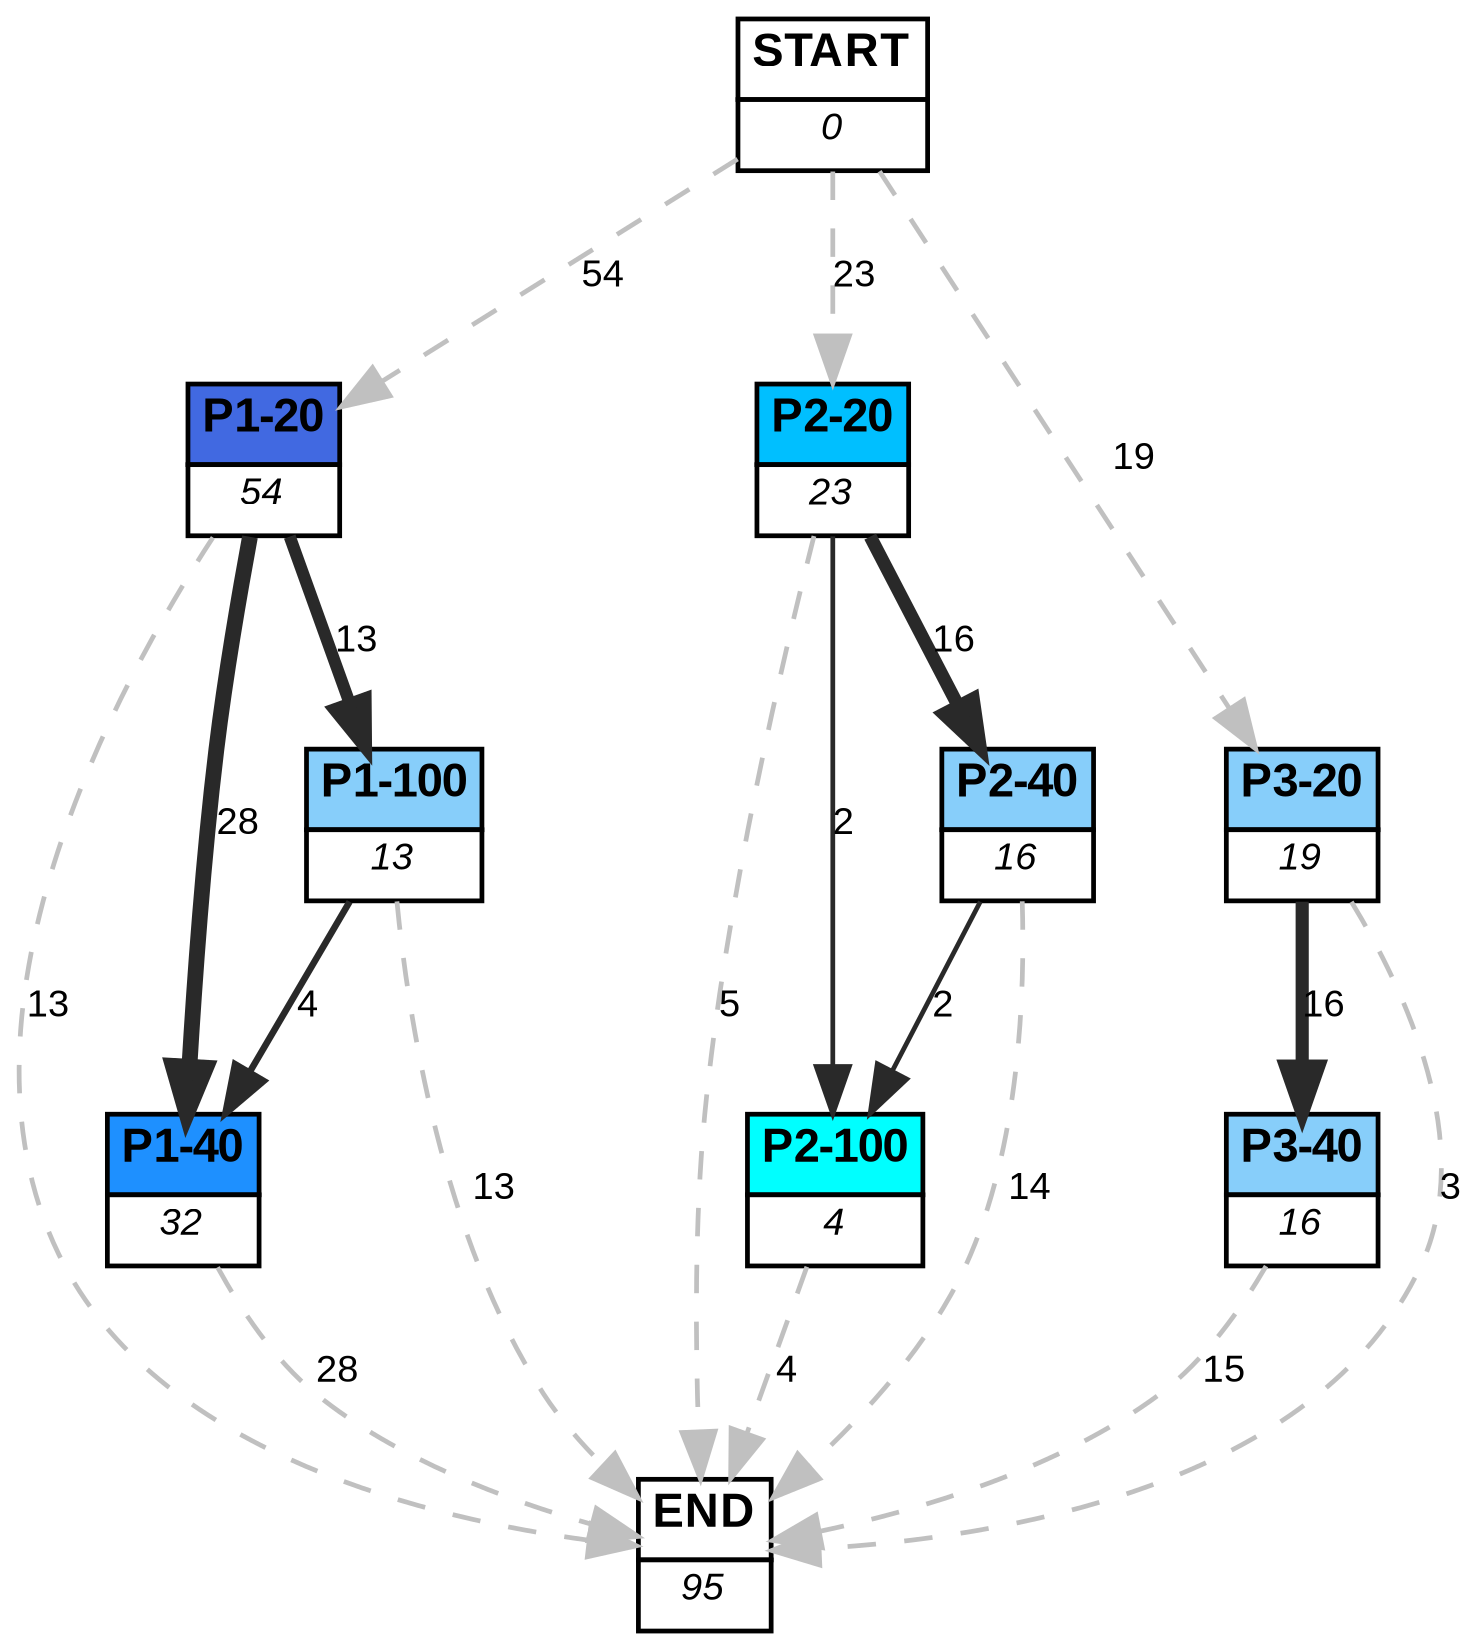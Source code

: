 digraph graphname {
	dpi = 150
	size="16,11!";
	margin = 0;
"P1-20" [shape=plain, label=<<table border="0" cellborder="1" cellspacing="0"><tr><td bgcolor="royalblue"><FONT face="Arial" POINT-SIZE="10"><b>P1-20</b></FONT></td></tr><tr><td bgcolor="white"><FONT face="Arial" POINT-SIZE="8"><i>54</i></FONT></td></tr></table>>]
"P1-100" [shape=plain, label=<<table border="0" cellborder="1" cellspacing="0"><tr><td bgcolor="lightskyblue"><FONT face="Arial" POINT-SIZE="10"><b>P1-100</b></FONT></td></tr><tr><td bgcolor="white"><FONT face="Arial" POINT-SIZE="8"><i>13</i></FONT></td></tr></table>>]
"P1-40" [shape=plain, label=<<table border="0" cellborder="1" cellspacing="0"><tr><td bgcolor="dodgerblue"><FONT face="Arial" POINT-SIZE="10"><b>P1-40</b></FONT></td></tr><tr><td bgcolor="white"><FONT face="Arial" POINT-SIZE="8"><i>32</i></FONT></td></tr></table>>]
"P2-20" [shape=plain, label=<<table border="0" cellborder="1" cellspacing="0"><tr><td bgcolor="deepskyblue"><FONT face="Arial" POINT-SIZE="10"><b>P2-20</b></FONT></td></tr><tr><td bgcolor="white"><FONT face="Arial" POINT-SIZE="8"><i>23</i></FONT></td></tr></table>>]
"P2-40" [shape=plain, label=<<table border="0" cellborder="1" cellspacing="0"><tr><td bgcolor="lightskyblue"><FONT face="Arial" POINT-SIZE="10"><b>P2-40</b></FONT></td></tr><tr><td bgcolor="white"><FONT face="Arial" POINT-SIZE="8"><i>16</i></FONT></td></tr></table>>]
"P2-100" [shape=plain, label=<<table border="0" cellborder="1" cellspacing="0"><tr><td bgcolor="aqua"><FONT face="Arial" POINT-SIZE="10"><b>P2-100</b></FONT></td></tr><tr><td bgcolor="white"><FONT face="Arial" POINT-SIZE="8"><i>4</i></FONT></td></tr></table>>]
"P3-20" [shape=plain, label=<<table border="0" cellborder="1" cellspacing="0"><tr><td bgcolor="lightskyblue"><FONT face="Arial" POINT-SIZE="10"><b>P3-20</b></FONT></td></tr><tr><td bgcolor="white"><FONT face="Arial" POINT-SIZE="8"><i>19</i></FONT></td></tr></table>>]
"P3-40" [shape=plain, label=<<table border="0" cellborder="1" cellspacing="0"><tr><td bgcolor="lightskyblue"><FONT face="Arial" POINT-SIZE="10"><b>P3-40</b></FONT></td></tr><tr><td bgcolor="white"><FONT face="Arial" POINT-SIZE="8"><i>16</i></FONT></td></tr></table>>]
"START" [shape=plain, label=<<table border="0" cellborder="1" cellspacing="0"><tr><td bgcolor="white"><FONT face="Arial" POINT-SIZE="10"><b>START</b></FONT></td></tr><tr><td bgcolor="white"><FONT face="Arial" POINT-SIZE="8"><i>0</i></FONT></td></tr></table>>]
"END" [shape=plain, label=<<table border="0" cellborder="1" cellspacing="0"><tr><td bgcolor="white"><FONT face="Arial" POINT-SIZE="10"><b>END</b></FONT></td></tr><tr><td bgcolor="white"><FONT face="Arial" POINT-SIZE="8"><i>95</i></FONT></td></tr></table>>]
"P1-20" -> "P1-100" [ color=grey16 penwidth = "2.5649493574615367"label ="13" labelfloat=false fontname="Arial" fontsize=8]
"P1-20" -> "P1-40" [ color=grey16 penwidth = "3.332204510175204"label ="28" labelfloat=false fontname="Arial" fontsize=8]
"P1-20" -> "END" [ style = dashed color=grey label ="13" labelfloat=false fontname="Arial" fontsize=8]
"P1-100" -> "P1-40" [ color=grey16 penwidth = "1.3862943611198906"label ="4" labelfloat=false fontname="Arial" fontsize=8]
"P1-100" -> "END" [ style = dashed color=grey label ="13" labelfloat=false fontname="Arial" fontsize=8]
"P1-40" -> "END" [ style = dashed color=grey label ="28" labelfloat=false fontname="Arial" fontsize=8]
"P2-20" -> "P2-40" [ color=grey16 penwidth = "2.772588722239781"label ="16" labelfloat=false fontname="Arial" fontsize=8]
"P2-20" -> "P2-100" [ color=grey16 penwidth = "1"label ="2" labelfloat=false fontname="Arial" fontsize=8]
"P2-20" -> "END" [ style = dashed color=grey label ="5" labelfloat=false fontname="Arial" fontsize=8]
"P2-40" -> "P2-100" [ color=grey16 penwidth = "1"label ="2" labelfloat=false fontname="Arial" fontsize=8]
"P2-40" -> "END" [ style = dashed color=grey label ="14" labelfloat=false fontname="Arial" fontsize=8]
"P2-100" -> "END" [ style = dashed color=grey label ="4" labelfloat=false fontname="Arial" fontsize=8]
"P3-20" -> "P3-40" [ color=grey16 penwidth = "2.772588722239781"label ="16" labelfloat=false fontname="Arial" fontsize=8]
"P3-20" -> "END" [ style = dashed color=grey label ="3" labelfloat=false fontname="Arial" fontsize=8]
"P3-40" -> "END" [ style = dashed color=grey label ="15" labelfloat=false fontname="Arial" fontsize=8]
"START" -> "P1-20" [ style = dashed color=grey label ="54" labelfloat=false fontname="Arial" fontsize=8]
"START" -> "P2-20" [ style = dashed color=grey label ="23" labelfloat=false fontname="Arial" fontsize=8]
"START" -> "P3-20" [ style = dashed color=grey label ="19" labelfloat=false fontname="Arial" fontsize=8]
}